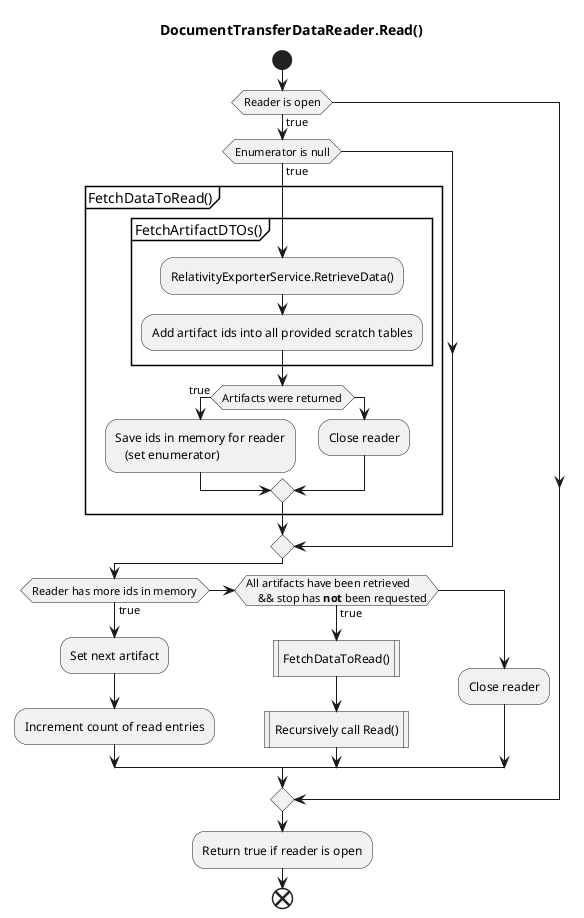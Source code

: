 @startuml

title DocumentTransferDataReader.Read()

start 
if (Reader is open) then (true)
	if (Enumerator is null) then (true)
    	partition FetchDataToRead() {
        	partition FetchArtifactDTOs() {
            	:RelativityExporterService.RetrieveData();
                :Add artifact ids into all provided scratch tables;
            }
            
            if (Artifacts were returned) then (true)
            	:Save ids in memory for reader
                (set enumerator);
            else
            	:Close reader;
            endif
        }
    endif
    
    if (Reader has more ids in memory) then (true)
    	:Set next artifact;
        :Increment count of read entries;
    elseif (All artifacts have been retrieved 
    && stop has <b>not</b> been requested) then (true)
    	:FetchDataToRead()|
        :Recursively call Read()|
    else
    	:Close reader;
    endif
endif

	:Return true if reader is open;
end

@enduml